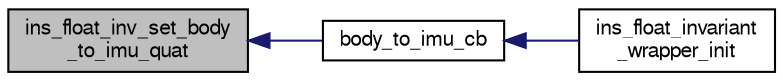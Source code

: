 digraph "ins_float_inv_set_body_to_imu_quat"
{
  edge [fontname="FreeSans",fontsize="10",labelfontname="FreeSans",labelfontsize="10"];
  node [fontname="FreeSans",fontsize="10",shape=record];
  rankdir="LR";
  Node1 [label="ins_float_inv_set_body\l_to_imu_quat",height=0.2,width=0.4,color="black", fillcolor="grey75", style="filled", fontcolor="black"];
  Node1 -> Node2 [dir="back",color="midnightblue",fontsize="10",style="solid",fontname="FreeSans"];
  Node2 [label="body_to_imu_cb",height=0.2,width=0.4,color="black", fillcolor="white", style="filled",URL="$ins__float__invariant__wrapper_8c.html#ab5f6300c213088a4ea0598baafb5e736"];
  Node2 -> Node3 [dir="back",color="midnightblue",fontsize="10",style="solid",fontname="FreeSans"];
  Node3 [label="ins_float_invariant\l_wrapper_init",height=0.2,width=0.4,color="black", fillcolor="white", style="filled",URL="$ins__float__invariant__wrapper_8h.html#abd4f3b0fcceec4de92a1ad9a7653c6f3"];
}
